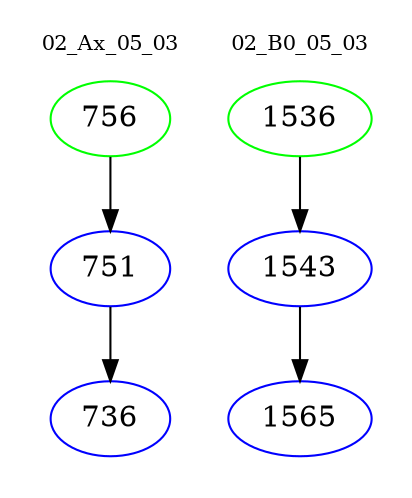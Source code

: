 digraph{
subgraph cluster_0 {
color = white
label = "02_Ax_05_03";
fontsize=10;
T0_756 [label="756", color="green"]
T0_756 -> T0_751 [color="black"]
T0_751 [label="751", color="blue"]
T0_751 -> T0_736 [color="black"]
T0_736 [label="736", color="blue"]
}
subgraph cluster_1 {
color = white
label = "02_B0_05_03";
fontsize=10;
T1_1536 [label="1536", color="green"]
T1_1536 -> T1_1543 [color="black"]
T1_1543 [label="1543", color="blue"]
T1_1543 -> T1_1565 [color="black"]
T1_1565 [label="1565", color="blue"]
}
}
